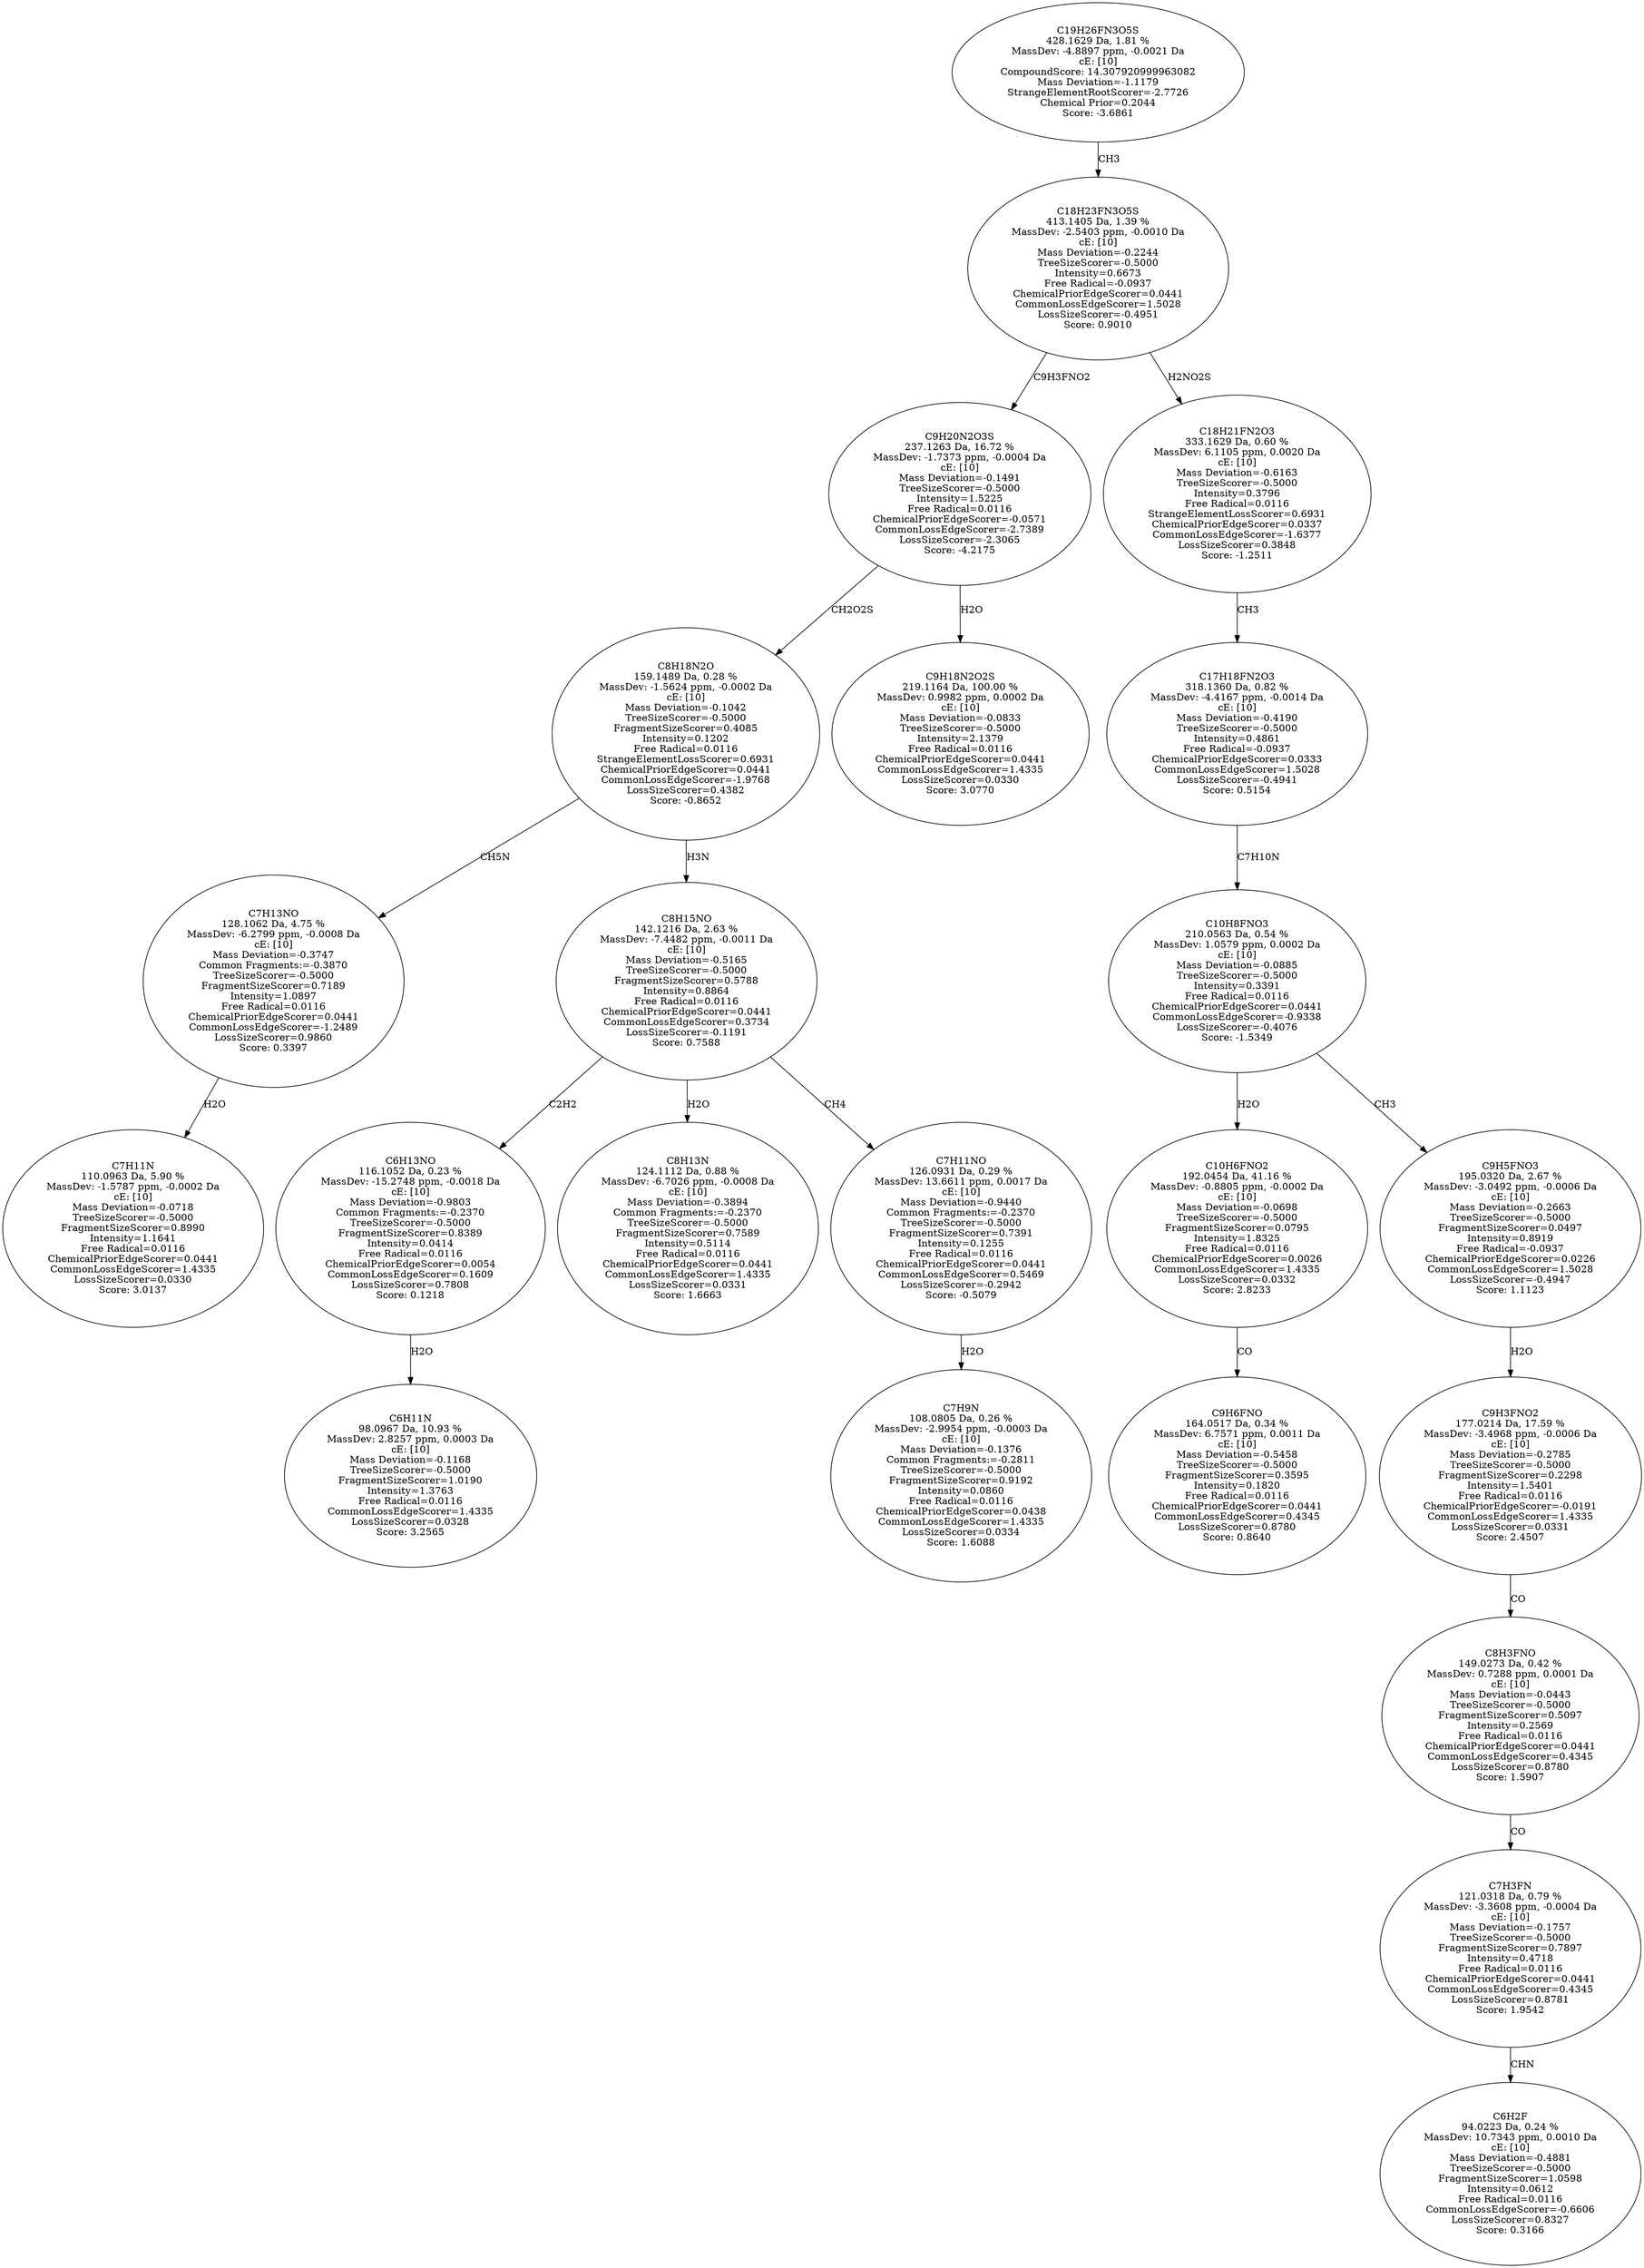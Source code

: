 strict digraph {
v1 [label="C7H11N\n110.0963 Da, 5.90 %\nMassDev: -1.5787 ppm, -0.0002 Da\ncE: [10]\nMass Deviation=-0.0718\nTreeSizeScorer=-0.5000\nFragmentSizeScorer=0.8990\nIntensity=1.1641\nFree Radical=0.0116\nChemicalPriorEdgeScorer=0.0441\nCommonLossEdgeScorer=1.4335\nLossSizeScorer=0.0330\nScore: 3.0137"];
v2 [label="C7H13NO\n128.1062 Da, 4.75 %\nMassDev: -6.2799 ppm, -0.0008 Da\ncE: [10]\nMass Deviation=-0.3747\nCommon Fragments:=-0.3870\nTreeSizeScorer=-0.5000\nFragmentSizeScorer=0.7189\nIntensity=1.0897\nFree Radical=0.0116\nChemicalPriorEdgeScorer=0.0441\nCommonLossEdgeScorer=-1.2489\nLossSizeScorer=0.9860\nScore: 0.3397"];
v3 [label="C6H11N\n98.0967 Da, 10.93 %\nMassDev: 2.8257 ppm, 0.0003 Da\ncE: [10]\nMass Deviation=-0.1168\nTreeSizeScorer=-0.5000\nFragmentSizeScorer=1.0190\nIntensity=1.3763\nFree Radical=0.0116\nCommonLossEdgeScorer=1.4335\nLossSizeScorer=0.0328\nScore: 3.2565"];
v4 [label="C6H13NO\n116.1052 Da, 0.23 %\nMassDev: -15.2748 ppm, -0.0018 Da\ncE: [10]\nMass Deviation=-0.9803\nCommon Fragments:=-0.2370\nTreeSizeScorer=-0.5000\nFragmentSizeScorer=0.8389\nIntensity=0.0414\nFree Radical=0.0116\nChemicalPriorEdgeScorer=0.0054\nCommonLossEdgeScorer=0.1609\nLossSizeScorer=0.7808\nScore: 0.1218"];
v5 [label="C8H13N\n124.1112 Da, 0.88 %\nMassDev: -6.7026 ppm, -0.0008 Da\ncE: [10]\nMass Deviation=-0.3894\nCommon Fragments:=-0.2370\nTreeSizeScorer=-0.5000\nFragmentSizeScorer=0.7589\nIntensity=0.5114\nFree Radical=0.0116\nChemicalPriorEdgeScorer=0.0441\nCommonLossEdgeScorer=1.4335\nLossSizeScorer=0.0331\nScore: 1.6663"];
v6 [label="C7H9N\n108.0805 Da, 0.26 %\nMassDev: -2.9954 ppm, -0.0003 Da\ncE: [10]\nMass Deviation=-0.1376\nCommon Fragments:=-0.2811\nTreeSizeScorer=-0.5000\nFragmentSizeScorer=0.9192\nIntensity=0.0860\nFree Radical=0.0116\nChemicalPriorEdgeScorer=0.0438\nCommonLossEdgeScorer=1.4335\nLossSizeScorer=0.0334\nScore: 1.6088"];
v7 [label="C7H11NO\n126.0931 Da, 0.29 %\nMassDev: 13.6611 ppm, 0.0017 Da\ncE: [10]\nMass Deviation=-0.9440\nCommon Fragments:=-0.2370\nTreeSizeScorer=-0.5000\nFragmentSizeScorer=0.7391\nIntensity=0.1255\nFree Radical=0.0116\nChemicalPriorEdgeScorer=0.0441\nCommonLossEdgeScorer=0.5469\nLossSizeScorer=-0.2942\nScore: -0.5079"];
v8 [label="C8H15NO\n142.1216 Da, 2.63 %\nMassDev: -7.4482 ppm, -0.0011 Da\ncE: [10]\nMass Deviation=-0.5165\nTreeSizeScorer=-0.5000\nFragmentSizeScorer=0.5788\nIntensity=0.8864\nFree Radical=0.0116\nChemicalPriorEdgeScorer=0.0441\nCommonLossEdgeScorer=0.3734\nLossSizeScorer=-0.1191\nScore: 0.7588"];
v9 [label="C8H18N2O\n159.1489 Da, 0.28 %\nMassDev: -1.5624 ppm, -0.0002 Da\ncE: [10]\nMass Deviation=-0.1042\nTreeSizeScorer=-0.5000\nFragmentSizeScorer=0.4085\nIntensity=0.1202\nFree Radical=0.0116\nStrangeElementLossScorer=0.6931\nChemicalPriorEdgeScorer=0.0441\nCommonLossEdgeScorer=-1.9768\nLossSizeScorer=0.4382\nScore: -0.8652"];
v10 [label="C9H18N2O2S\n219.1164 Da, 100.00 %\nMassDev: 0.9982 ppm, 0.0002 Da\ncE: [10]\nMass Deviation=-0.0833\nTreeSizeScorer=-0.5000\nIntensity=2.1379\nFree Radical=0.0116\nChemicalPriorEdgeScorer=0.0441\nCommonLossEdgeScorer=1.4335\nLossSizeScorer=0.0330\nScore: 3.0770"];
v11 [label="C9H20N2O3S\n237.1263 Da, 16.72 %\nMassDev: -1.7373 ppm, -0.0004 Da\ncE: [10]\nMass Deviation=-0.1491\nTreeSizeScorer=-0.5000\nIntensity=1.5225\nFree Radical=0.0116\nChemicalPriorEdgeScorer=-0.0571\nCommonLossEdgeScorer=-2.7389\nLossSizeScorer=-2.3065\nScore: -4.2175"];
v12 [label="C9H6FNO\n164.0517 Da, 0.34 %\nMassDev: 6.7571 ppm, 0.0011 Da\ncE: [10]\nMass Deviation=-0.5458\nTreeSizeScorer=-0.5000\nFragmentSizeScorer=0.3595\nIntensity=0.1820\nFree Radical=0.0116\nChemicalPriorEdgeScorer=0.0441\nCommonLossEdgeScorer=0.4345\nLossSizeScorer=0.8780\nScore: 0.8640"];
v13 [label="C10H6FNO2\n192.0454 Da, 41.16 %\nMassDev: -0.8805 ppm, -0.0002 Da\ncE: [10]\nMass Deviation=-0.0698\nTreeSizeScorer=-0.5000\nFragmentSizeScorer=0.0795\nIntensity=1.8325\nFree Radical=0.0116\nChemicalPriorEdgeScorer=0.0026\nCommonLossEdgeScorer=1.4335\nLossSizeScorer=0.0332\nScore: 2.8233"];
v14 [label="C6H2F\n94.0223 Da, 0.24 %\nMassDev: 10.7343 ppm, 0.0010 Da\ncE: [10]\nMass Deviation=-0.4881\nTreeSizeScorer=-0.5000\nFragmentSizeScorer=1.0598\nIntensity=0.0612\nFree Radical=0.0116\nCommonLossEdgeScorer=-0.6606\nLossSizeScorer=0.8327\nScore: 0.3166"];
v15 [label="C7H3FN\n121.0318 Da, 0.79 %\nMassDev: -3.3608 ppm, -0.0004 Da\ncE: [10]\nMass Deviation=-0.1757\nTreeSizeScorer=-0.5000\nFragmentSizeScorer=0.7897\nIntensity=0.4718\nFree Radical=0.0116\nChemicalPriorEdgeScorer=0.0441\nCommonLossEdgeScorer=0.4345\nLossSizeScorer=0.8781\nScore: 1.9542"];
v16 [label="C8H3FNO\n149.0273 Da, 0.42 %\nMassDev: 0.7288 ppm, 0.0001 Da\ncE: [10]\nMass Deviation=-0.0443\nTreeSizeScorer=-0.5000\nFragmentSizeScorer=0.5097\nIntensity=0.2569\nFree Radical=0.0116\nChemicalPriorEdgeScorer=0.0441\nCommonLossEdgeScorer=0.4345\nLossSizeScorer=0.8780\nScore: 1.5907"];
v17 [label="C9H3FNO2\n177.0214 Da, 17.59 %\nMassDev: -3.4968 ppm, -0.0006 Da\ncE: [10]\nMass Deviation=-0.2785\nTreeSizeScorer=-0.5000\nFragmentSizeScorer=0.2298\nIntensity=1.5401\nFree Radical=0.0116\nChemicalPriorEdgeScorer=-0.0191\nCommonLossEdgeScorer=1.4335\nLossSizeScorer=0.0331\nScore: 2.4507"];
v18 [label="C9H5FNO3\n195.0320 Da, 2.67 %\nMassDev: -3.0492 ppm, -0.0006 Da\ncE: [10]\nMass Deviation=-0.2663\nTreeSizeScorer=-0.5000\nFragmentSizeScorer=0.0497\nIntensity=0.8919\nFree Radical=-0.0937\nChemicalPriorEdgeScorer=0.0226\nCommonLossEdgeScorer=1.5028\nLossSizeScorer=-0.4947\nScore: 1.1123"];
v19 [label="C10H8FNO3\n210.0563 Da, 0.54 %\nMassDev: 1.0579 ppm, 0.0002 Da\ncE: [10]\nMass Deviation=-0.0885\nTreeSizeScorer=-0.5000\nIntensity=0.3391\nFree Radical=0.0116\nChemicalPriorEdgeScorer=0.0441\nCommonLossEdgeScorer=-0.9338\nLossSizeScorer=-0.4076\nScore: -1.5349"];
v20 [label="C17H18FN2O3\n318.1360 Da, 0.82 %\nMassDev: -4.4167 ppm, -0.0014 Da\ncE: [10]\nMass Deviation=-0.4190\nTreeSizeScorer=-0.5000\nIntensity=0.4861\nFree Radical=-0.0937\nChemicalPriorEdgeScorer=0.0333\nCommonLossEdgeScorer=1.5028\nLossSizeScorer=-0.4941\nScore: 0.5154"];
v21 [label="C18H21FN2O3\n333.1629 Da, 0.60 %\nMassDev: 6.1105 ppm, 0.0020 Da\ncE: [10]\nMass Deviation=-0.6163\nTreeSizeScorer=-0.5000\nIntensity=0.3796\nFree Radical=0.0116\nStrangeElementLossScorer=0.6931\nChemicalPriorEdgeScorer=0.0337\nCommonLossEdgeScorer=-1.6377\nLossSizeScorer=0.3848\nScore: -1.2511"];
v22 [label="C18H23FN3O5S\n413.1405 Da, 1.39 %\nMassDev: -2.5403 ppm, -0.0010 Da\ncE: [10]\nMass Deviation=-0.2244\nTreeSizeScorer=-0.5000\nIntensity=0.6673\nFree Radical=-0.0937\nChemicalPriorEdgeScorer=0.0441\nCommonLossEdgeScorer=1.5028\nLossSizeScorer=-0.4951\nScore: 0.9010"];
v23 [label="C19H26FN3O5S\n428.1629 Da, 1.81 %\nMassDev: -4.8897 ppm, -0.0021 Da\ncE: [10]\nCompoundScore: 14.307920999963082\nMass Deviation=-1.1179\nStrangeElementRootScorer=-2.7726\nChemical Prior=0.2044\nScore: -3.6861"];
v2 -> v1 [label="H2O"];
v9 -> v2 [label="CH5N"];
v4 -> v3 [label="H2O"];
v8 -> v4 [label="C2H2"];
v8 -> v5 [label="H2O"];
v7 -> v6 [label="H2O"];
v8 -> v7 [label="CH4"];
v9 -> v8 [label="H3N"];
v11 -> v9 [label="CH2O2S"];
v11 -> v10 [label="H2O"];
v22 -> v11 [label="C9H3FNO2"];
v13 -> v12 [label="CO"];
v19 -> v13 [label="H2O"];
v15 -> v14 [label="CHN"];
v16 -> v15 [label="CO"];
v17 -> v16 [label="CO"];
v18 -> v17 [label="H2O"];
v19 -> v18 [label="CH3"];
v20 -> v19 [label="C7H10N"];
v21 -> v20 [label="CH3"];
v22 -> v21 [label="H2NO2S"];
v23 -> v22 [label="CH3"];
}